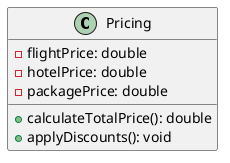 @startuml
class Pricing {
  - flightPrice: double
  - hotelPrice: double
  - packagePrice: double
  + calculateTotalPrice(): double
  + applyDiscounts(): void
}
@enduml